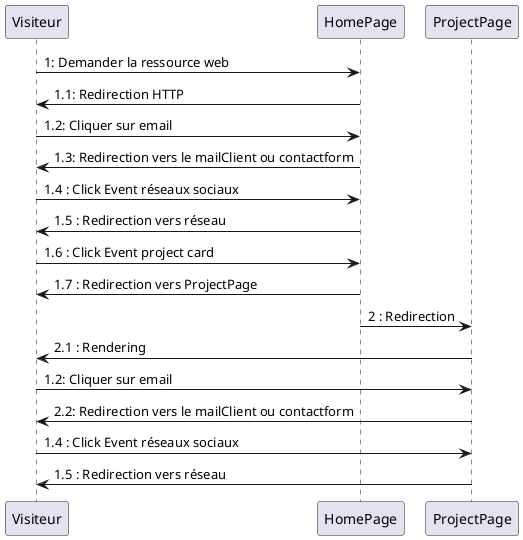 @startuml
Visiteur -> "HomePage" as HomePage : 1: Demander la ressource web
HomePage -> Visiteur : 1.1: Redirection HTTP
Visiteur -> HomePage : 1.2: Cliquer sur email
HomePage -> Visiteur : 1.3: Redirection vers le mailClient ou contactform
Visiteur -> HomePage : 1.4 : Click Event réseaux sociaux
HomePage -> Visiteur : 1.5 : Redirection vers réseau
Visiteur -> HomePage : 1.6 : Click Event project card
HomePage -> Visiteur : 1.7 : Redirection vers ProjectPage
HomePage -> ProjectPage : 2 : Redirection
ProjectPage -> Visiteur : 2.1 : Rendering
Visiteur -> ProjectPage : 1.2: Cliquer sur email
ProjectPage -> Visiteur : 2.2: Redirection vers le mailClient ou contactform
Visiteur -> ProjectPage : 1.4 : Click Event réseaux sociaux
ProjectPage -> Visiteur : 1.5 : Redirection vers réseau

@enduml